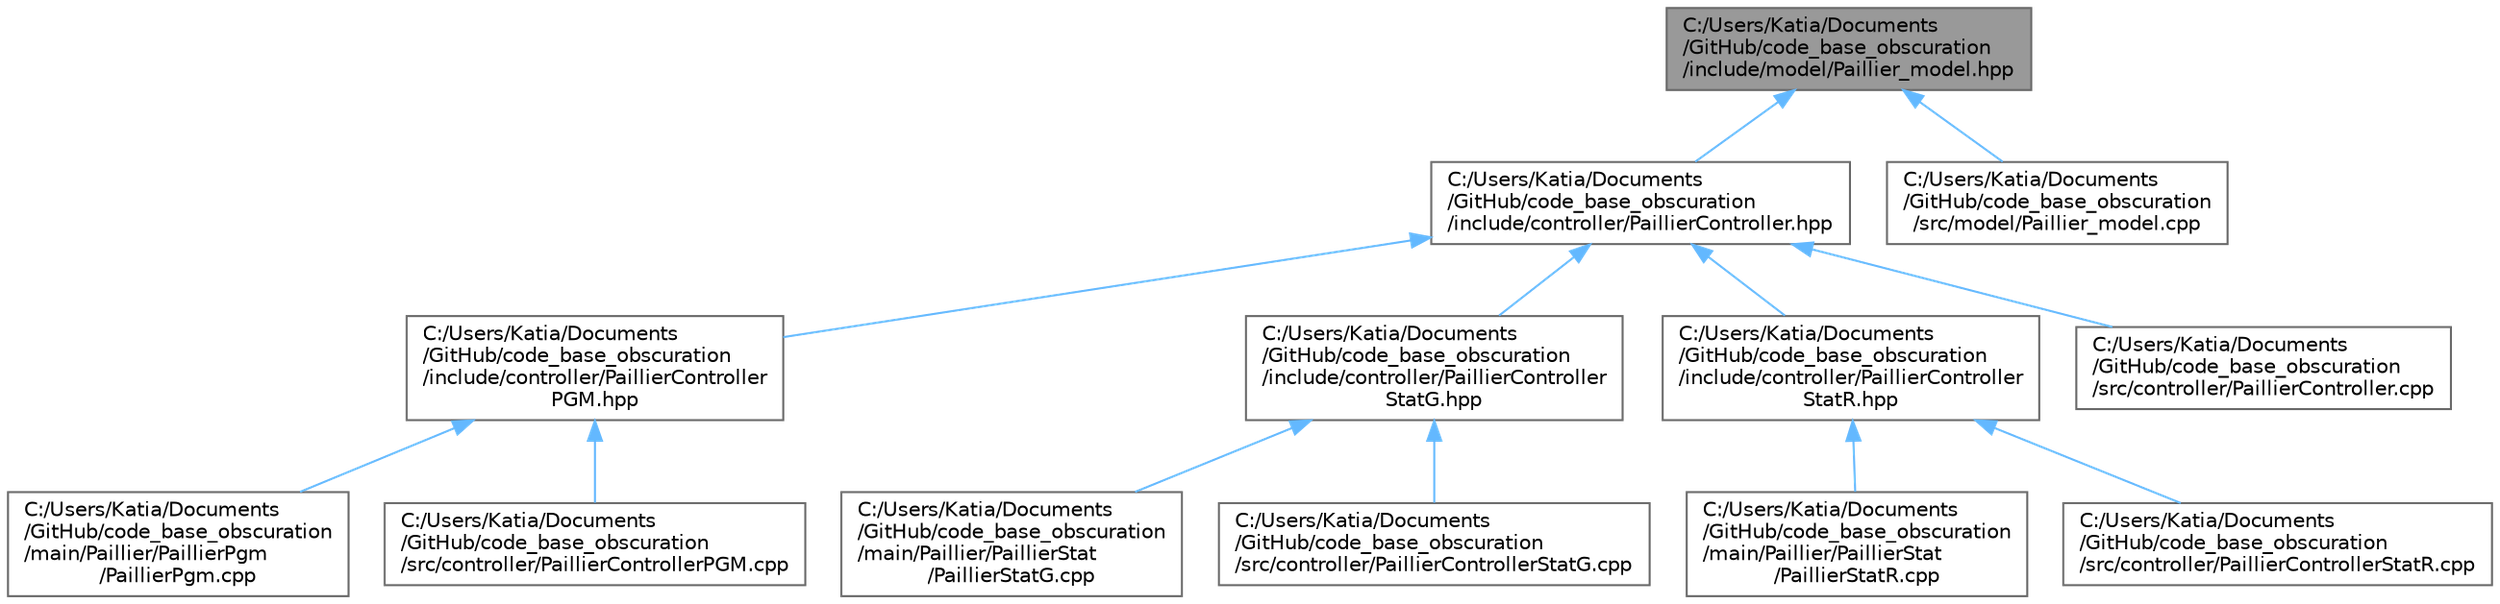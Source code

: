 digraph "C:/Users/Katia/Documents/GitHub/code_base_obscuration/include/model/Paillier_model.hpp"
{
 // LATEX_PDF_SIZE
  bgcolor="transparent";
  edge [fontname=Helvetica,fontsize=10,labelfontname=Helvetica,labelfontsize=10];
  node [fontname=Helvetica,fontsize=10,shape=box,height=0.2,width=0.4];
  Node1 [id="Node000001",label="C:/Users/Katia/Documents\l/GitHub/code_base_obscuration\l/include/model/Paillier_model.hpp",height=0.2,width=0.4,color="gray40", fillcolor="grey60", style="filled", fontcolor="black",tooltip=" "];
  Node1 -> Node2 [id="edge1_Node000001_Node000002",dir="back",color="steelblue1",style="solid",tooltip=" "];
  Node2 [id="Node000002",label="C:/Users/Katia/Documents\l/GitHub/code_base_obscuration\l/include/controller/PaillierController.hpp",height=0.2,width=0.4,color="grey40", fillcolor="white", style="filled",URL="$_paillier_controller_8hpp.html",tooltip=" "];
  Node2 -> Node3 [id="edge2_Node000002_Node000003",dir="back",color="steelblue1",style="solid",tooltip=" "];
  Node3 [id="Node000003",label="C:/Users/Katia/Documents\l/GitHub/code_base_obscuration\l/include/controller/PaillierController\lPGM.hpp",height=0.2,width=0.4,color="grey40", fillcolor="white", style="filled",URL="$_paillier_controller_p_g_m_8hpp.html",tooltip=" "];
  Node3 -> Node4 [id="edge3_Node000003_Node000004",dir="back",color="steelblue1",style="solid",tooltip=" "];
  Node4 [id="Node000004",label="C:/Users/Katia/Documents\l/GitHub/code_base_obscuration\l/main/Paillier/PaillierPgm\l/PaillierPgm.cpp",height=0.2,width=0.4,color="grey40", fillcolor="white", style="filled",URL="$_paillier_pgm_8cpp.html",tooltip=" "];
  Node3 -> Node5 [id="edge4_Node000003_Node000005",dir="back",color="steelblue1",style="solid",tooltip=" "];
  Node5 [id="Node000005",label="C:/Users/Katia/Documents\l/GitHub/code_base_obscuration\l/src/controller/PaillierControllerPGM.cpp",height=0.2,width=0.4,color="grey40", fillcolor="white", style="filled",URL="$_paillier_controller_p_g_m_8cpp.html",tooltip=" "];
  Node2 -> Node6 [id="edge5_Node000002_Node000006",dir="back",color="steelblue1",style="solid",tooltip=" "];
  Node6 [id="Node000006",label="C:/Users/Katia/Documents\l/GitHub/code_base_obscuration\l/include/controller/PaillierController\lStatG.hpp",height=0.2,width=0.4,color="grey40", fillcolor="white", style="filled",URL="$_paillier_controller_stat_g_8hpp.html",tooltip=" "];
  Node6 -> Node7 [id="edge6_Node000006_Node000007",dir="back",color="steelblue1",style="solid",tooltip=" "];
  Node7 [id="Node000007",label="C:/Users/Katia/Documents\l/GitHub/code_base_obscuration\l/main/Paillier/PaillierStat\l/PaillierStatG.cpp",height=0.2,width=0.4,color="grey40", fillcolor="white", style="filled",URL="$_paillier_stat_g_8cpp.html",tooltip=" "];
  Node6 -> Node8 [id="edge7_Node000006_Node000008",dir="back",color="steelblue1",style="solid",tooltip=" "];
  Node8 [id="Node000008",label="C:/Users/Katia/Documents\l/GitHub/code_base_obscuration\l/src/controller/PaillierControllerStatG.cpp",height=0.2,width=0.4,color="grey40", fillcolor="white", style="filled",URL="$_paillier_controller_stat_g_8cpp.html",tooltip=" "];
  Node2 -> Node9 [id="edge8_Node000002_Node000009",dir="back",color="steelblue1",style="solid",tooltip=" "];
  Node9 [id="Node000009",label="C:/Users/Katia/Documents\l/GitHub/code_base_obscuration\l/include/controller/PaillierController\lStatR.hpp",height=0.2,width=0.4,color="grey40", fillcolor="white", style="filled",URL="$_paillier_controller_stat_r_8hpp.html",tooltip=" "];
  Node9 -> Node10 [id="edge9_Node000009_Node000010",dir="back",color="steelblue1",style="solid",tooltip=" "];
  Node10 [id="Node000010",label="C:/Users/Katia/Documents\l/GitHub/code_base_obscuration\l/main/Paillier/PaillierStat\l/PaillierStatR.cpp",height=0.2,width=0.4,color="grey40", fillcolor="white", style="filled",URL="$_paillier_stat_r_8cpp.html",tooltip=" "];
  Node9 -> Node11 [id="edge10_Node000009_Node000011",dir="back",color="steelblue1",style="solid",tooltip=" "];
  Node11 [id="Node000011",label="C:/Users/Katia/Documents\l/GitHub/code_base_obscuration\l/src/controller/PaillierControllerStatR.cpp",height=0.2,width=0.4,color="grey40", fillcolor="white", style="filled",URL="$_paillier_controller_stat_r_8cpp.html",tooltip=" "];
  Node2 -> Node12 [id="edge11_Node000002_Node000012",dir="back",color="steelblue1",style="solid",tooltip=" "];
  Node12 [id="Node000012",label="C:/Users/Katia/Documents\l/GitHub/code_base_obscuration\l/src/controller/PaillierController.cpp",height=0.2,width=0.4,color="grey40", fillcolor="white", style="filled",URL="$_paillier_controller_8cpp.html",tooltip=" "];
  Node1 -> Node13 [id="edge12_Node000001_Node000013",dir="back",color="steelblue1",style="solid",tooltip=" "];
  Node13 [id="Node000013",label="C:/Users/Katia/Documents\l/GitHub/code_base_obscuration\l/src/model/Paillier_model.cpp",height=0.2,width=0.4,color="grey40", fillcolor="white", style="filled",URL="$_paillier__model_8cpp.html",tooltip=" "];
}
